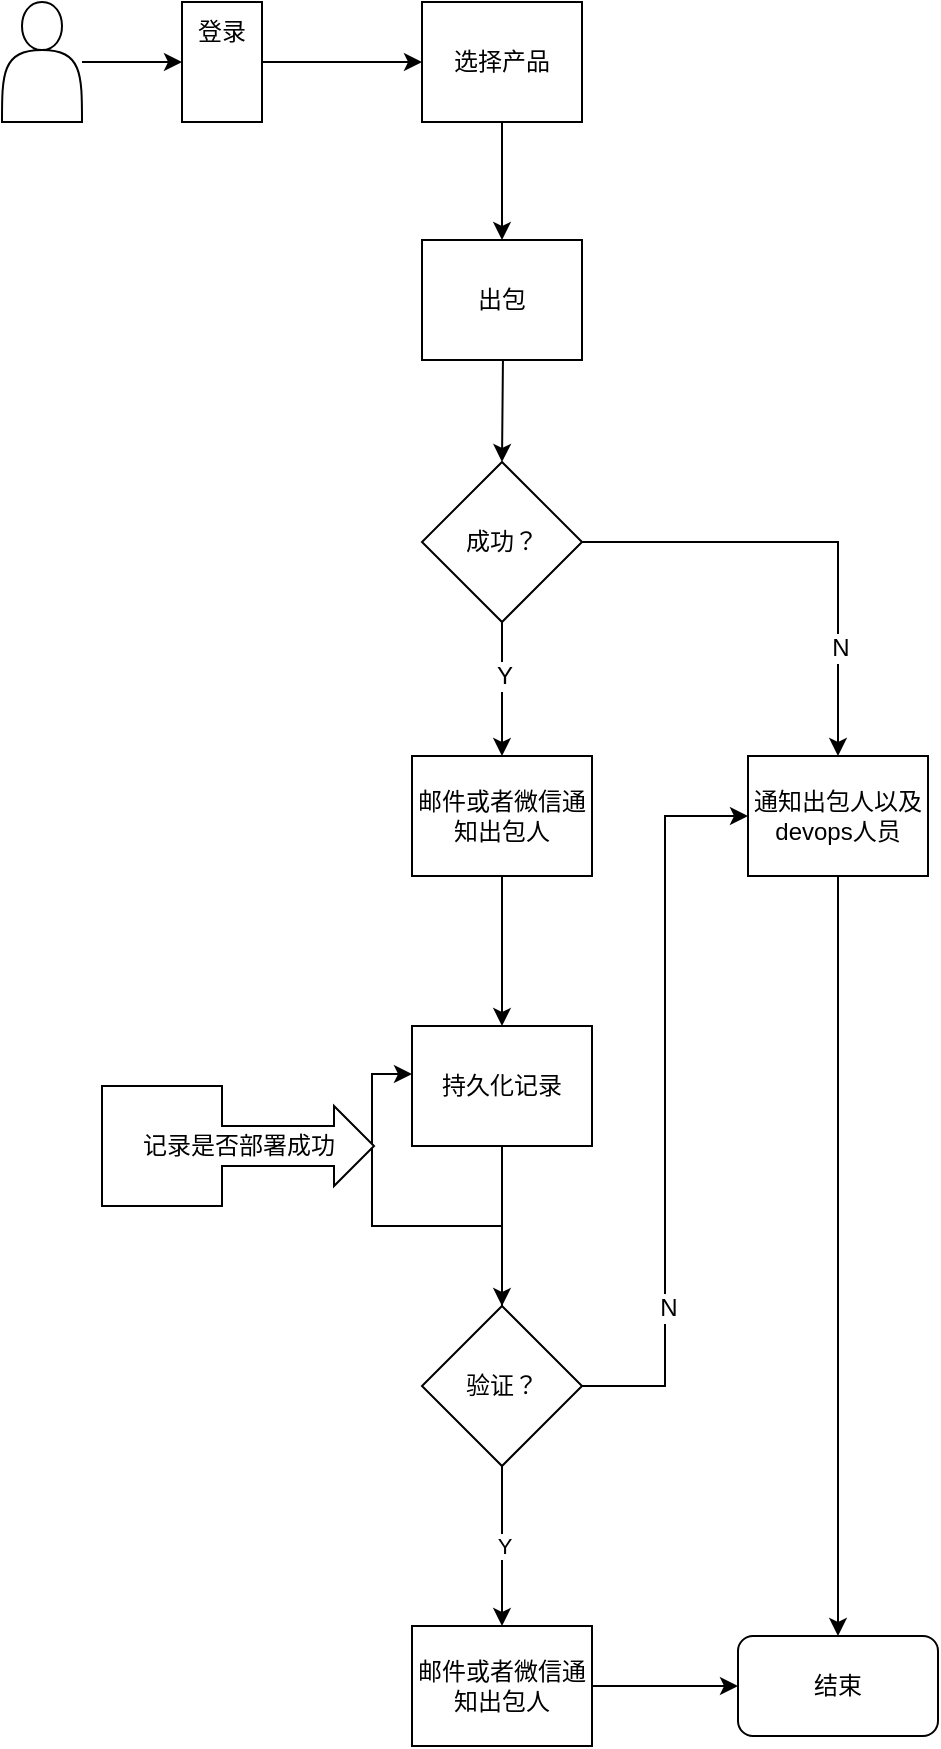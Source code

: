 <mxfile pages="1" version="11.2.4" type="github"><diagram id="Ap2jodOg9m_k0Ni4pp4v" name="Page-1"><mxGraphModel dx="2092" dy="879" grid="1" gridSize="10" guides="1" tooltips="1" connect="1" arrows="1" fold="1" page="1" pageScale="1" pageWidth="827" pageHeight="1169" math="0" shadow="0"><root><mxCell id="0"/><mxCell id="1" parent="0"/><mxCell id="RRtWntgEmc3z1e5n2CBd-1" value="" style="edgeStyle=orthogonalEdgeStyle;rounded=0;orthogonalLoop=1;jettySize=auto;html=1;" parent="1" source="RRtWntgEmc3z1e5n2CBd-2" target="RRtWntgEmc3z1e5n2CBd-3" edge="1"><mxGeometry relative="1" as="geometry"/></mxCell><mxCell id="RRtWntgEmc3z1e5n2CBd-2" value="" style="shape=actor;whiteSpace=wrap;html=1;" parent="1" vertex="1"><mxGeometry x="40" y="207" width="40" height="60" as="geometry"/></mxCell><mxCell id="RRtWntgEmc3z1e5n2CBd-35" value="" style="edgeStyle=orthogonalEdgeStyle;rounded=0;orthogonalLoop=1;jettySize=auto;html=1;" parent="1" source="RRtWntgEmc3z1e5n2CBd-3" target="RRtWntgEmc3z1e5n2CBd-7" edge="1"><mxGeometry relative="1" as="geometry"/></mxCell><mxCell id="RRtWntgEmc3z1e5n2CBd-3" value="" style="verticalLabelPosition=bottom;verticalAlign=top;html=1;shape=mxgraph.basic.rect;fillColor=#ffffff;fillColor2=none;strokeColor=#000000;strokeWidth=1;size=20;indent=5;" parent="1" vertex="1"><mxGeometry x="130" y="207" width="40" height="60" as="geometry"/></mxCell><mxCell id="RRtWntgEmc3z1e5n2CBd-5" value="登录" style="text;html=1;strokeColor=none;fillColor=none;align=center;verticalAlign=middle;whiteSpace=wrap;rounded=0;" parent="1" vertex="1"><mxGeometry x="130" y="212" width="40" height="20" as="geometry"/></mxCell><mxCell id="6bZipg5K6QkfVwqK0NQ0-2" value="" style="edgeStyle=orthogonalEdgeStyle;rounded=0;orthogonalLoop=1;jettySize=auto;html=1;" edge="1" parent="1" source="RRtWntgEmc3z1e5n2CBd-7" target="6bZipg5K6QkfVwqK0NQ0-1"><mxGeometry relative="1" as="geometry"/></mxCell><mxCell id="RRtWntgEmc3z1e5n2CBd-7" value="选择产品" style="rounded=0;whiteSpace=wrap;html=1;" parent="1" vertex="1"><mxGeometry x="250" y="207" width="80" height="60" as="geometry"/></mxCell><mxCell id="RRtWntgEmc3z1e5n2CBd-8" value="" style="edgeStyle=orthogonalEdgeStyle;rounded=0;orthogonalLoop=1;jettySize=auto;html=1;" parent="1" source="RRtWntgEmc3z1e5n2CBd-12" target="RRtWntgEmc3z1e5n2CBd-14" edge="1"><mxGeometry relative="1" as="geometry"/></mxCell><mxCell id="RRtWntgEmc3z1e5n2CBd-9" value="Y" style="text;html=1;resizable=0;points=[];align=center;verticalAlign=middle;labelBackgroundColor=#ffffff;" parent="RRtWntgEmc3z1e5n2CBd-8" vertex="1" connectable="0"><mxGeometry x="-0.216" y="1" relative="1" as="geometry"><mxPoint as="offset"/></mxGeometry></mxCell><mxCell id="RRtWntgEmc3z1e5n2CBd-10" style="edgeStyle=orthogonalEdgeStyle;rounded=0;orthogonalLoop=1;jettySize=auto;html=1;" parent="1" source="RRtWntgEmc3z1e5n2CBd-12" target="RRtWntgEmc3z1e5n2CBd-16" edge="1"><mxGeometry relative="1" as="geometry"/></mxCell><mxCell id="RRtWntgEmc3z1e5n2CBd-11" value="N" style="text;html=1;resizable=0;points=[];align=center;verticalAlign=middle;labelBackgroundColor=#ffffff;" parent="RRtWntgEmc3z1e5n2CBd-10" vertex="1" connectable="0"><mxGeometry x="0.058" y="-31" relative="1" as="geometry"><mxPoint x="4" y="22" as="offset"/></mxGeometry></mxCell><mxCell id="RRtWntgEmc3z1e5n2CBd-12" value="成功？" style="rhombus;whiteSpace=wrap;html=1;" parent="1" vertex="1"><mxGeometry x="250" y="437" width="80" height="80" as="geometry"/></mxCell><mxCell id="RRtWntgEmc3z1e5n2CBd-13" value="" style="edgeStyle=orthogonalEdgeStyle;rounded=0;orthogonalLoop=1;jettySize=auto;html=1;" parent="1" source="RRtWntgEmc3z1e5n2CBd-14" target="RRtWntgEmc3z1e5n2CBd-18" edge="1"><mxGeometry relative="1" as="geometry"/></mxCell><mxCell id="RRtWntgEmc3z1e5n2CBd-14" value="邮件或者微信通知出包人" style="rounded=0;whiteSpace=wrap;html=1;" parent="1" vertex="1"><mxGeometry x="245" y="584" width="90" height="60" as="geometry"/></mxCell><mxCell id="RRtWntgEmc3z1e5n2CBd-15" style="edgeStyle=orthogonalEdgeStyle;rounded=0;orthogonalLoop=1;jettySize=auto;html=1;" parent="1" source="RRtWntgEmc3z1e5n2CBd-16" target="RRtWntgEmc3z1e5n2CBd-19" edge="1"><mxGeometry relative="1" as="geometry"/></mxCell><mxCell id="RRtWntgEmc3z1e5n2CBd-16" value="通知出包人以及devops人员" style="rounded=0;whiteSpace=wrap;html=1;" parent="1" vertex="1"><mxGeometry x="413" y="584" width="90" height="60" as="geometry"/></mxCell><mxCell id="RRtWntgEmc3z1e5n2CBd-21" value="" style="edgeStyle=orthogonalEdgeStyle;rounded=0;orthogonalLoop=1;jettySize=auto;html=1;" parent="1" source="RRtWntgEmc3z1e5n2CBd-18" edge="1"><mxGeometry relative="1" as="geometry"><mxPoint x="290" y="859" as="targetPoint"/></mxGeometry></mxCell><mxCell id="RRtWntgEmc3z1e5n2CBd-18" value="持久化记录" style="rounded=0;whiteSpace=wrap;html=1;" parent="1" vertex="1"><mxGeometry x="245" y="719" width="90" height="60" as="geometry"/></mxCell><mxCell id="RRtWntgEmc3z1e5n2CBd-19" value="结束" style="rounded=1;whiteSpace=wrap;html=1;" parent="1" vertex="1"><mxGeometry x="408" y="1024" width="100" height="50" as="geometry"/></mxCell><mxCell id="RRtWntgEmc3z1e5n2CBd-23" style="edgeStyle=orthogonalEdgeStyle;rounded=0;orthogonalLoop=1;jettySize=auto;html=1;entryX=0;entryY=0.5;entryDx=0;entryDy=0;" parent="1" source="RRtWntgEmc3z1e5n2CBd-22" target="RRtWntgEmc3z1e5n2CBd-16" edge="1"><mxGeometry relative="1" as="geometry"/></mxCell><mxCell id="RRtWntgEmc3z1e5n2CBd-24" value="N" style="text;html=1;resizable=0;points=[];align=center;verticalAlign=middle;labelBackgroundColor=#ffffff;" parent="RRtWntgEmc3z1e5n2CBd-23" vertex="1" connectable="0"><mxGeometry x="-0.56" y="-1" relative="1" as="geometry"><mxPoint as="offset"/></mxGeometry></mxCell><mxCell id="RRtWntgEmc3z1e5n2CBd-26" style="edgeStyle=orthogonalEdgeStyle;rounded=0;orthogonalLoop=1;jettySize=auto;html=1;entryX=0;entryY=0.4;entryDx=0;entryDy=0;entryPerimeter=0;" parent="1" source="RRtWntgEmc3z1e5n2CBd-22" target="RRtWntgEmc3z1e5n2CBd-18" edge="1"><mxGeometry relative="1" as="geometry"/></mxCell><mxCell id="RRtWntgEmc3z1e5n2CBd-33" value="Y" style="edgeStyle=orthogonalEdgeStyle;rounded=0;orthogonalLoop=1;jettySize=auto;html=1;" parent="1" source="RRtWntgEmc3z1e5n2CBd-22" edge="1"><mxGeometry relative="1" as="geometry"><mxPoint x="290" y="1019" as="targetPoint"/></mxGeometry></mxCell><mxCell id="RRtWntgEmc3z1e5n2CBd-22" value="验证？" style="rhombus;whiteSpace=wrap;html=1;" parent="1" vertex="1"><mxGeometry x="250" y="859" width="80" height="80" as="geometry"/></mxCell><mxCell id="RRtWntgEmc3z1e5n2CBd-30" value="记录是否部署成功" style="html=1;shadow=0;dashed=0;align=center;verticalAlign=middle;shape=mxgraph.arrows2.calloutArrow;dy=10;dx=20;notch=60;arrowHead=10;" parent="1" vertex="1"><mxGeometry x="90" y="749" width="136" height="60" as="geometry"/></mxCell><mxCell id="RRtWntgEmc3z1e5n2CBd-34" value="" style="edgeStyle=orthogonalEdgeStyle;rounded=0;orthogonalLoop=1;jettySize=auto;html=1;" parent="1" source="RRtWntgEmc3z1e5n2CBd-31" target="RRtWntgEmc3z1e5n2CBd-19" edge="1"><mxGeometry relative="1" as="geometry"/></mxCell><mxCell id="RRtWntgEmc3z1e5n2CBd-31" value="邮件或者微信通知出包人" style="rounded=0;whiteSpace=wrap;html=1;" parent="1" vertex="1"><mxGeometry x="245" y="1019" width="90" height="60" as="geometry"/></mxCell><mxCell id="6bZipg5K6QkfVwqK0NQ0-4" value="" style="edgeStyle=orthogonalEdgeStyle;rounded=0;orthogonalLoop=1;jettySize=auto;html=1;entryX=0.5;entryY=0;entryDx=0;entryDy=0;" edge="1" parent="1" target="RRtWntgEmc3z1e5n2CBd-12"><mxGeometry relative="1" as="geometry"><mxPoint x="290" y="328" as="sourcePoint"/><mxPoint x="290" y="408" as="targetPoint"/></mxGeometry></mxCell><mxCell id="6bZipg5K6QkfVwqK0NQ0-1" value="出包" style="rounded=0;whiteSpace=wrap;html=1;" vertex="1" parent="1"><mxGeometry x="250" y="326" width="80" height="60" as="geometry"/></mxCell></root></mxGraphModel></diagram></mxfile>